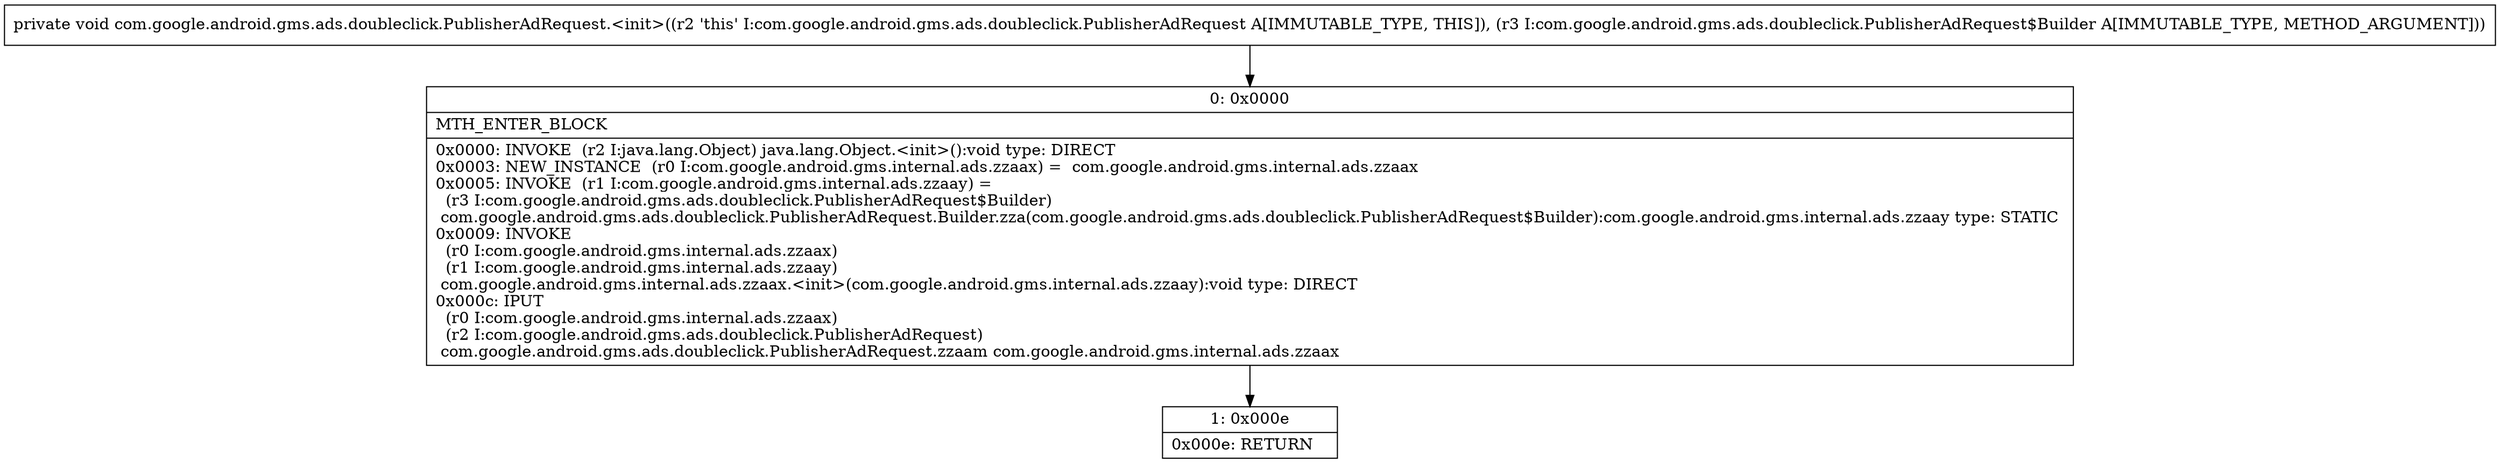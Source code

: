 digraph "CFG forcom.google.android.gms.ads.doubleclick.PublisherAdRequest.\<init\>(Lcom\/google\/android\/gms\/ads\/doubleclick\/PublisherAdRequest$Builder;)V" {
Node_0 [shape=record,label="{0\:\ 0x0000|MTH_ENTER_BLOCK\l|0x0000: INVOKE  (r2 I:java.lang.Object) java.lang.Object.\<init\>():void type: DIRECT \l0x0003: NEW_INSTANCE  (r0 I:com.google.android.gms.internal.ads.zzaax) =  com.google.android.gms.internal.ads.zzaax \l0x0005: INVOKE  (r1 I:com.google.android.gms.internal.ads.zzaay) = \l  (r3 I:com.google.android.gms.ads.doubleclick.PublisherAdRequest$Builder)\l com.google.android.gms.ads.doubleclick.PublisherAdRequest.Builder.zza(com.google.android.gms.ads.doubleclick.PublisherAdRequest$Builder):com.google.android.gms.internal.ads.zzaay type: STATIC \l0x0009: INVOKE  \l  (r0 I:com.google.android.gms.internal.ads.zzaax)\l  (r1 I:com.google.android.gms.internal.ads.zzaay)\l com.google.android.gms.internal.ads.zzaax.\<init\>(com.google.android.gms.internal.ads.zzaay):void type: DIRECT \l0x000c: IPUT  \l  (r0 I:com.google.android.gms.internal.ads.zzaax)\l  (r2 I:com.google.android.gms.ads.doubleclick.PublisherAdRequest)\l com.google.android.gms.ads.doubleclick.PublisherAdRequest.zzaam com.google.android.gms.internal.ads.zzaax \l}"];
Node_1 [shape=record,label="{1\:\ 0x000e|0x000e: RETURN   \l}"];
MethodNode[shape=record,label="{private void com.google.android.gms.ads.doubleclick.PublisherAdRequest.\<init\>((r2 'this' I:com.google.android.gms.ads.doubleclick.PublisherAdRequest A[IMMUTABLE_TYPE, THIS]), (r3 I:com.google.android.gms.ads.doubleclick.PublisherAdRequest$Builder A[IMMUTABLE_TYPE, METHOD_ARGUMENT])) }"];
MethodNode -> Node_0;
Node_0 -> Node_1;
}

